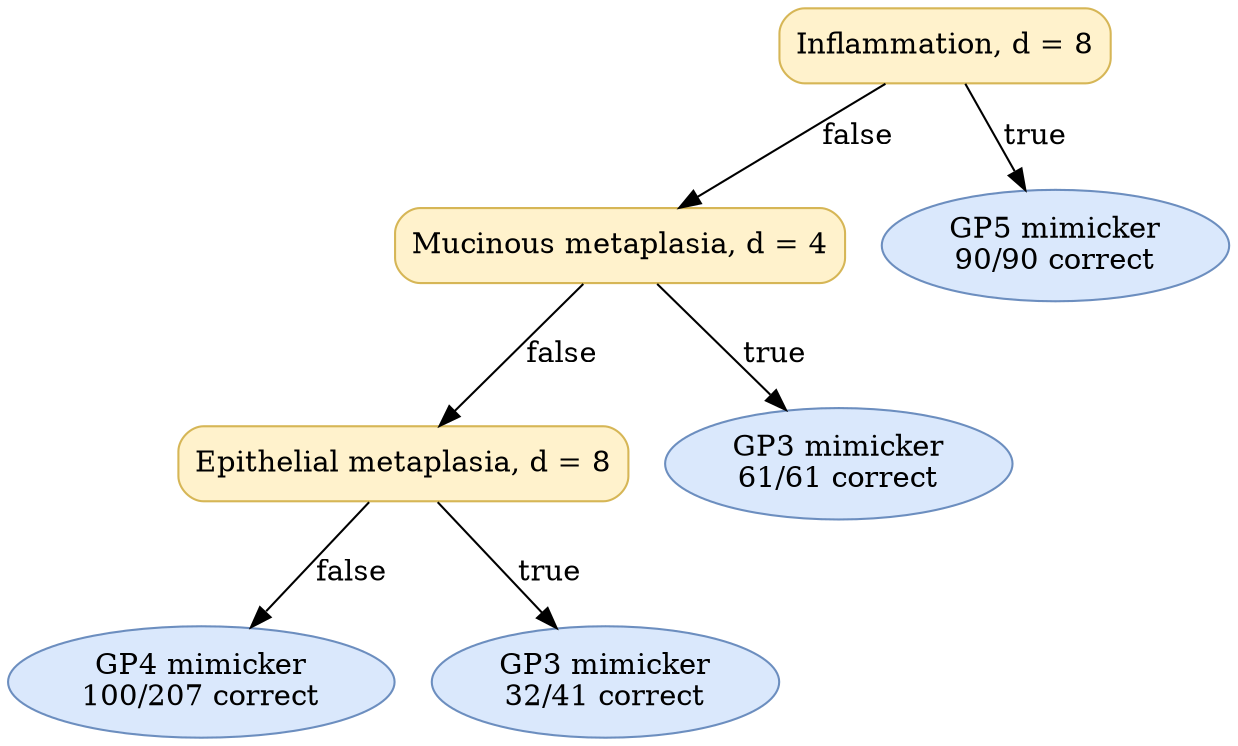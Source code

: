 digraph "DT" {
fontname="Times-Roman";
label="";
node [fontname="Times-Roman"];
Node1 [color="#D6B656", fillcolor="#FFF2CC", label="Inflammation, d = 8", shape="box", style="rounded,filled"];
Node2 [color="#D6B656", fillcolor="#FFF2CC", label="Mucinous metaplasia, d = 4", shape="box", style="rounded,filled"];
Node3 [color="#D6B656", fillcolor="#FFF2CC", label="Epithelial metaplasia, d = 8", shape="box", style="rounded,filled"];
Node4 [color="#6C8EBF", fillcolor="#DAE8FC", label=<GP4 mimicker<br/>100/207 correct>, shape="ellipse", style="rounded,filled"];
Node5 [color="#6C8EBF", fillcolor="#DAE8FC", label=<GP3 mimicker<br/>32/41 correct>, shape="ellipse", style="rounded,filled"];
Node6 [color="#6C8EBF", fillcolor="#DAE8FC", label=<GP3 mimicker<br/>61/61 correct>, shape="ellipse", style="rounded,filled"];
Node7 [color="#6C8EBF", fillcolor="#DAE8FC", label=<GP5 mimicker<br/>90/90 correct>, shape="ellipse", style="rounded,filled"];
Node1 -> Node2  [key=0, label="false"];
Node1 -> Node7  [key=0, label="true"];
Node2 -> Node3  [key=0, label="false"];
Node2 -> Node6  [key=0, label="true"];
Node3 -> Node4  [key=0, label="false"];
Node3 -> Node5  [key=0, label="true"];
}
